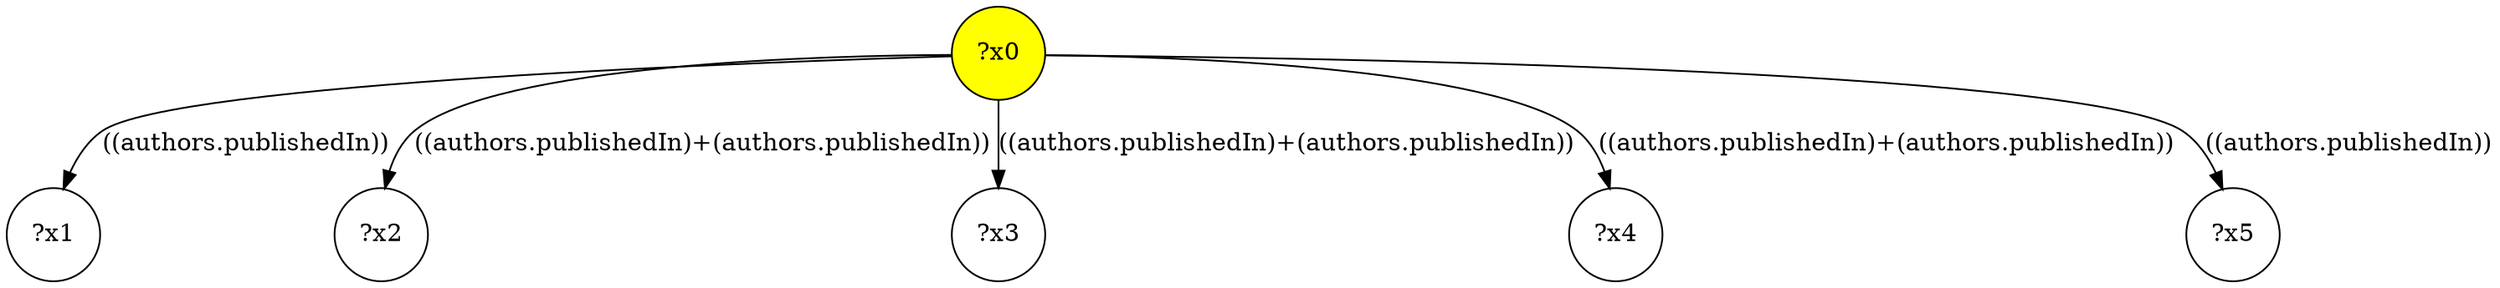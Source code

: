 digraph g {
	x0 [fillcolor="yellow", style="filled," shape=circle, label="?x0"];
	x1 [shape=circle, label="?x1"];
	x0 -> x1 [label="((authors.publishedIn))"];
	x2 [shape=circle, label="?x2"];
	x0 -> x2 [label="((authors.publishedIn)+(authors.publishedIn))"];
	x3 [shape=circle, label="?x3"];
	x0 -> x3 [label="((authors.publishedIn)+(authors.publishedIn))"];
	x4 [shape=circle, label="?x4"];
	x0 -> x4 [label="((authors.publishedIn)+(authors.publishedIn))"];
	x5 [shape=circle, label="?x5"];
	x0 -> x5 [label="((authors.publishedIn))"];
}
